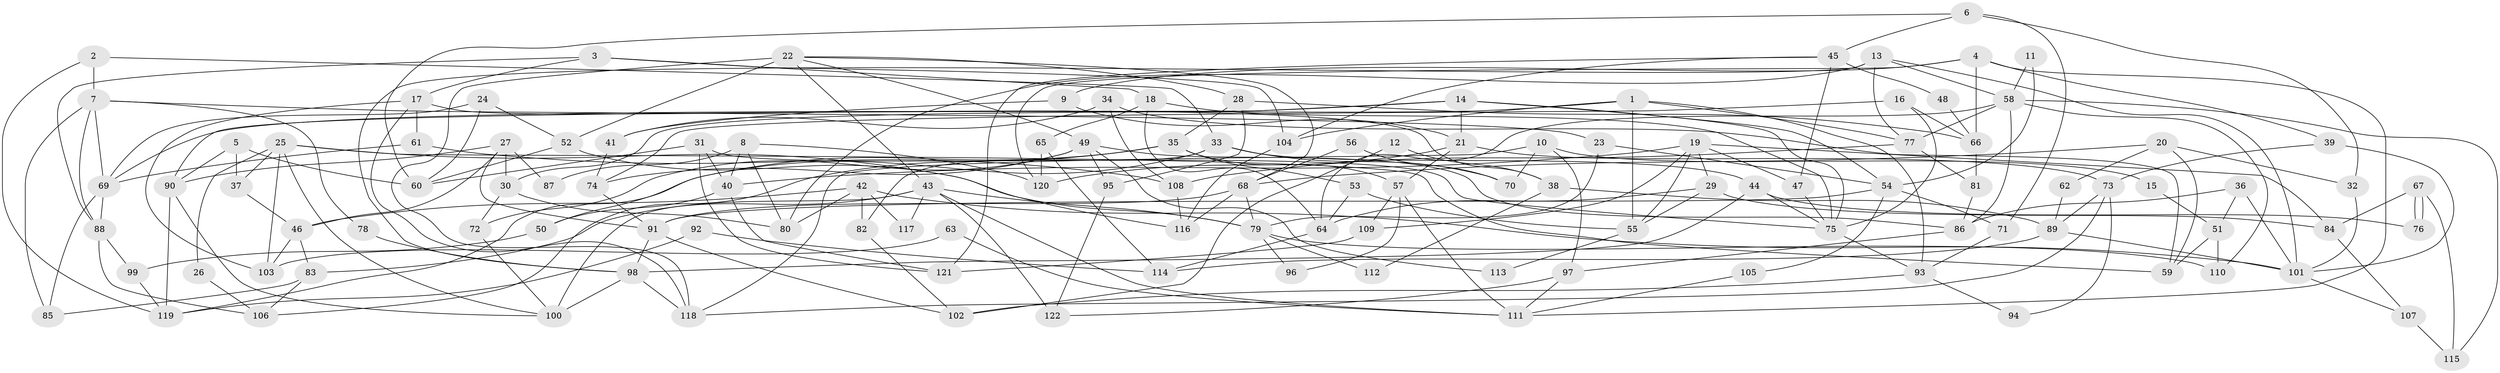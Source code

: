 // Generated by graph-tools (version 1.1) at 2025/51/03/09/25 04:51:40]
// undirected, 122 vertices, 244 edges
graph export_dot {
graph [start="1"]
  node [color=gray90,style=filled];
  1;
  2;
  3;
  4;
  5;
  6;
  7;
  8;
  9;
  10;
  11;
  12;
  13;
  14;
  15;
  16;
  17;
  18;
  19;
  20;
  21;
  22;
  23;
  24;
  25;
  26;
  27;
  28;
  29;
  30;
  31;
  32;
  33;
  34;
  35;
  36;
  37;
  38;
  39;
  40;
  41;
  42;
  43;
  44;
  45;
  46;
  47;
  48;
  49;
  50;
  51;
  52;
  53;
  54;
  55;
  56;
  57;
  58;
  59;
  60;
  61;
  62;
  63;
  64;
  65;
  66;
  67;
  68;
  69;
  70;
  71;
  72;
  73;
  74;
  75;
  76;
  77;
  78;
  79;
  80;
  81;
  82;
  83;
  84;
  85;
  86;
  87;
  88;
  89;
  90;
  91;
  92;
  93;
  94;
  95;
  96;
  97;
  98;
  99;
  100;
  101;
  102;
  103;
  104;
  105;
  106;
  107;
  108;
  109;
  110;
  111;
  112;
  113;
  114;
  115;
  116;
  117;
  118;
  119;
  120;
  121;
  122;
  1 -- 93;
  1 -- 77;
  1 -- 55;
  1 -- 69;
  1 -- 104;
  2 -- 119;
  2 -- 7;
  2 -- 33;
  3 -- 18;
  3 -- 104;
  3 -- 17;
  3 -- 88;
  4 -- 120;
  4 -- 66;
  4 -- 9;
  4 -- 39;
  4 -- 111;
  5 -- 60;
  5 -- 37;
  5 -- 90;
  6 -- 32;
  6 -- 45;
  6 -- 60;
  6 -- 71;
  7 -- 88;
  7 -- 69;
  7 -- 23;
  7 -- 78;
  7 -- 85;
  8 -- 80;
  8 -- 40;
  8 -- 87;
  8 -- 120;
  9 -- 21;
  9 -- 41;
  10 -- 97;
  10 -- 118;
  10 -- 15;
  10 -- 70;
  11 -- 58;
  11 -- 54;
  12 -- 102;
  12 -- 38;
  13 -- 77;
  13 -- 80;
  13 -- 58;
  13 -- 98;
  13 -- 101;
  14 -- 75;
  14 -- 90;
  14 -- 21;
  14 -- 30;
  14 -- 54;
  15 -- 51;
  16 -- 75;
  16 -- 74;
  16 -- 66;
  17 -- 61;
  17 -- 38;
  17 -- 103;
  17 -- 118;
  18 -- 65;
  18 -- 75;
  18 -- 64;
  19 -- 29;
  19 -- 84;
  19 -- 40;
  19 -- 47;
  19 -- 55;
  19 -- 109;
  20 -- 68;
  20 -- 59;
  20 -- 32;
  20 -- 62;
  21 -- 57;
  21 -- 73;
  21 -- 120;
  22 -- 68;
  22 -- 52;
  22 -- 28;
  22 -- 43;
  22 -- 49;
  22 -- 118;
  23 -- 79;
  23 -- 54;
  24 -- 69;
  24 -- 60;
  24 -- 52;
  25 -- 103;
  25 -- 100;
  25 -- 26;
  25 -- 37;
  25 -- 59;
  25 -- 79;
  26 -- 106;
  27 -- 91;
  27 -- 46;
  27 -- 30;
  27 -- 87;
  27 -- 90;
  28 -- 95;
  28 -- 35;
  28 -- 66;
  29 -- 64;
  29 -- 55;
  29 -- 84;
  30 -- 72;
  30 -- 80;
  31 -- 121;
  31 -- 40;
  31 -- 60;
  31 -- 75;
  32 -- 101;
  33 -- 119;
  33 -- 44;
  33 -- 70;
  33 -- 82;
  34 -- 108;
  34 -- 41;
  34 -- 59;
  35 -- 53;
  35 -- 50;
  35 -- 57;
  35 -- 106;
  36 -- 51;
  36 -- 101;
  36 -- 86;
  37 -- 46;
  38 -- 89;
  38 -- 112;
  39 -- 73;
  39 -- 101;
  40 -- 121;
  40 -- 50;
  41 -- 74;
  42 -- 82;
  42 -- 101;
  42 -- 46;
  42 -- 80;
  42 -- 117;
  43 -- 100;
  43 -- 79;
  43 -- 83;
  43 -- 111;
  43 -- 117;
  43 -- 122;
  44 -- 98;
  44 -- 75;
  44 -- 76;
  45 -- 104;
  45 -- 47;
  45 -- 48;
  45 -- 121;
  46 -- 83;
  46 -- 103;
  47 -- 75;
  48 -- 66;
  49 -- 72;
  49 -- 74;
  49 -- 86;
  49 -- 95;
  49 -- 113;
  50 -- 99;
  51 -- 59;
  51 -- 110;
  52 -- 60;
  52 -- 116;
  53 -- 55;
  53 -- 64;
  54 -- 71;
  54 -- 91;
  54 -- 105;
  55 -- 113;
  56 -- 70;
  56 -- 68;
  57 -- 111;
  57 -- 96;
  57 -- 109;
  58 -- 86;
  58 -- 64;
  58 -- 77;
  58 -- 110;
  58 -- 115;
  61 -- 69;
  61 -- 108;
  62 -- 89;
  63 -- 103;
  63 -- 111;
  64 -- 114;
  65 -- 120;
  65 -- 114;
  66 -- 81;
  67 -- 76;
  67 -- 76;
  67 -- 115;
  67 -- 84;
  68 -- 91;
  68 -- 79;
  68 -- 116;
  69 -- 85;
  69 -- 88;
  71 -- 93;
  72 -- 100;
  73 -- 118;
  73 -- 89;
  73 -- 94;
  74 -- 91;
  75 -- 93;
  77 -- 81;
  77 -- 108;
  78 -- 98;
  79 -- 96;
  79 -- 110;
  79 -- 112;
  81 -- 86;
  82 -- 102;
  83 -- 106;
  83 -- 85;
  84 -- 107;
  86 -- 97;
  88 -- 99;
  88 -- 106;
  89 -- 101;
  89 -- 114;
  90 -- 100;
  90 -- 119;
  91 -- 98;
  91 -- 102;
  92 -- 119;
  92 -- 114;
  93 -- 94;
  93 -- 102;
  95 -- 122;
  97 -- 111;
  97 -- 122;
  98 -- 118;
  98 -- 100;
  99 -- 119;
  101 -- 107;
  104 -- 116;
  105 -- 111;
  107 -- 115;
  108 -- 116;
  109 -- 121;
}
